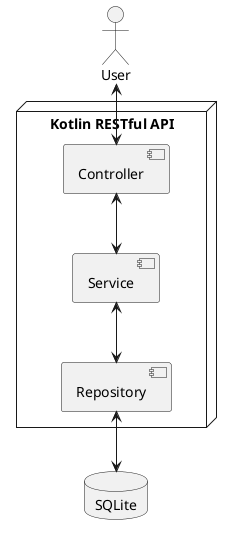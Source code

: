 @startuml

actor "User" as user
node "Kotlin RESTful API" {
    component "Controller" as controller
    component "Service" as service
    component "Repository" as repository
}

database "SQLite" as database

user <--> controller
controller <--> service
service <--> repository
repository <--> database

@enduml